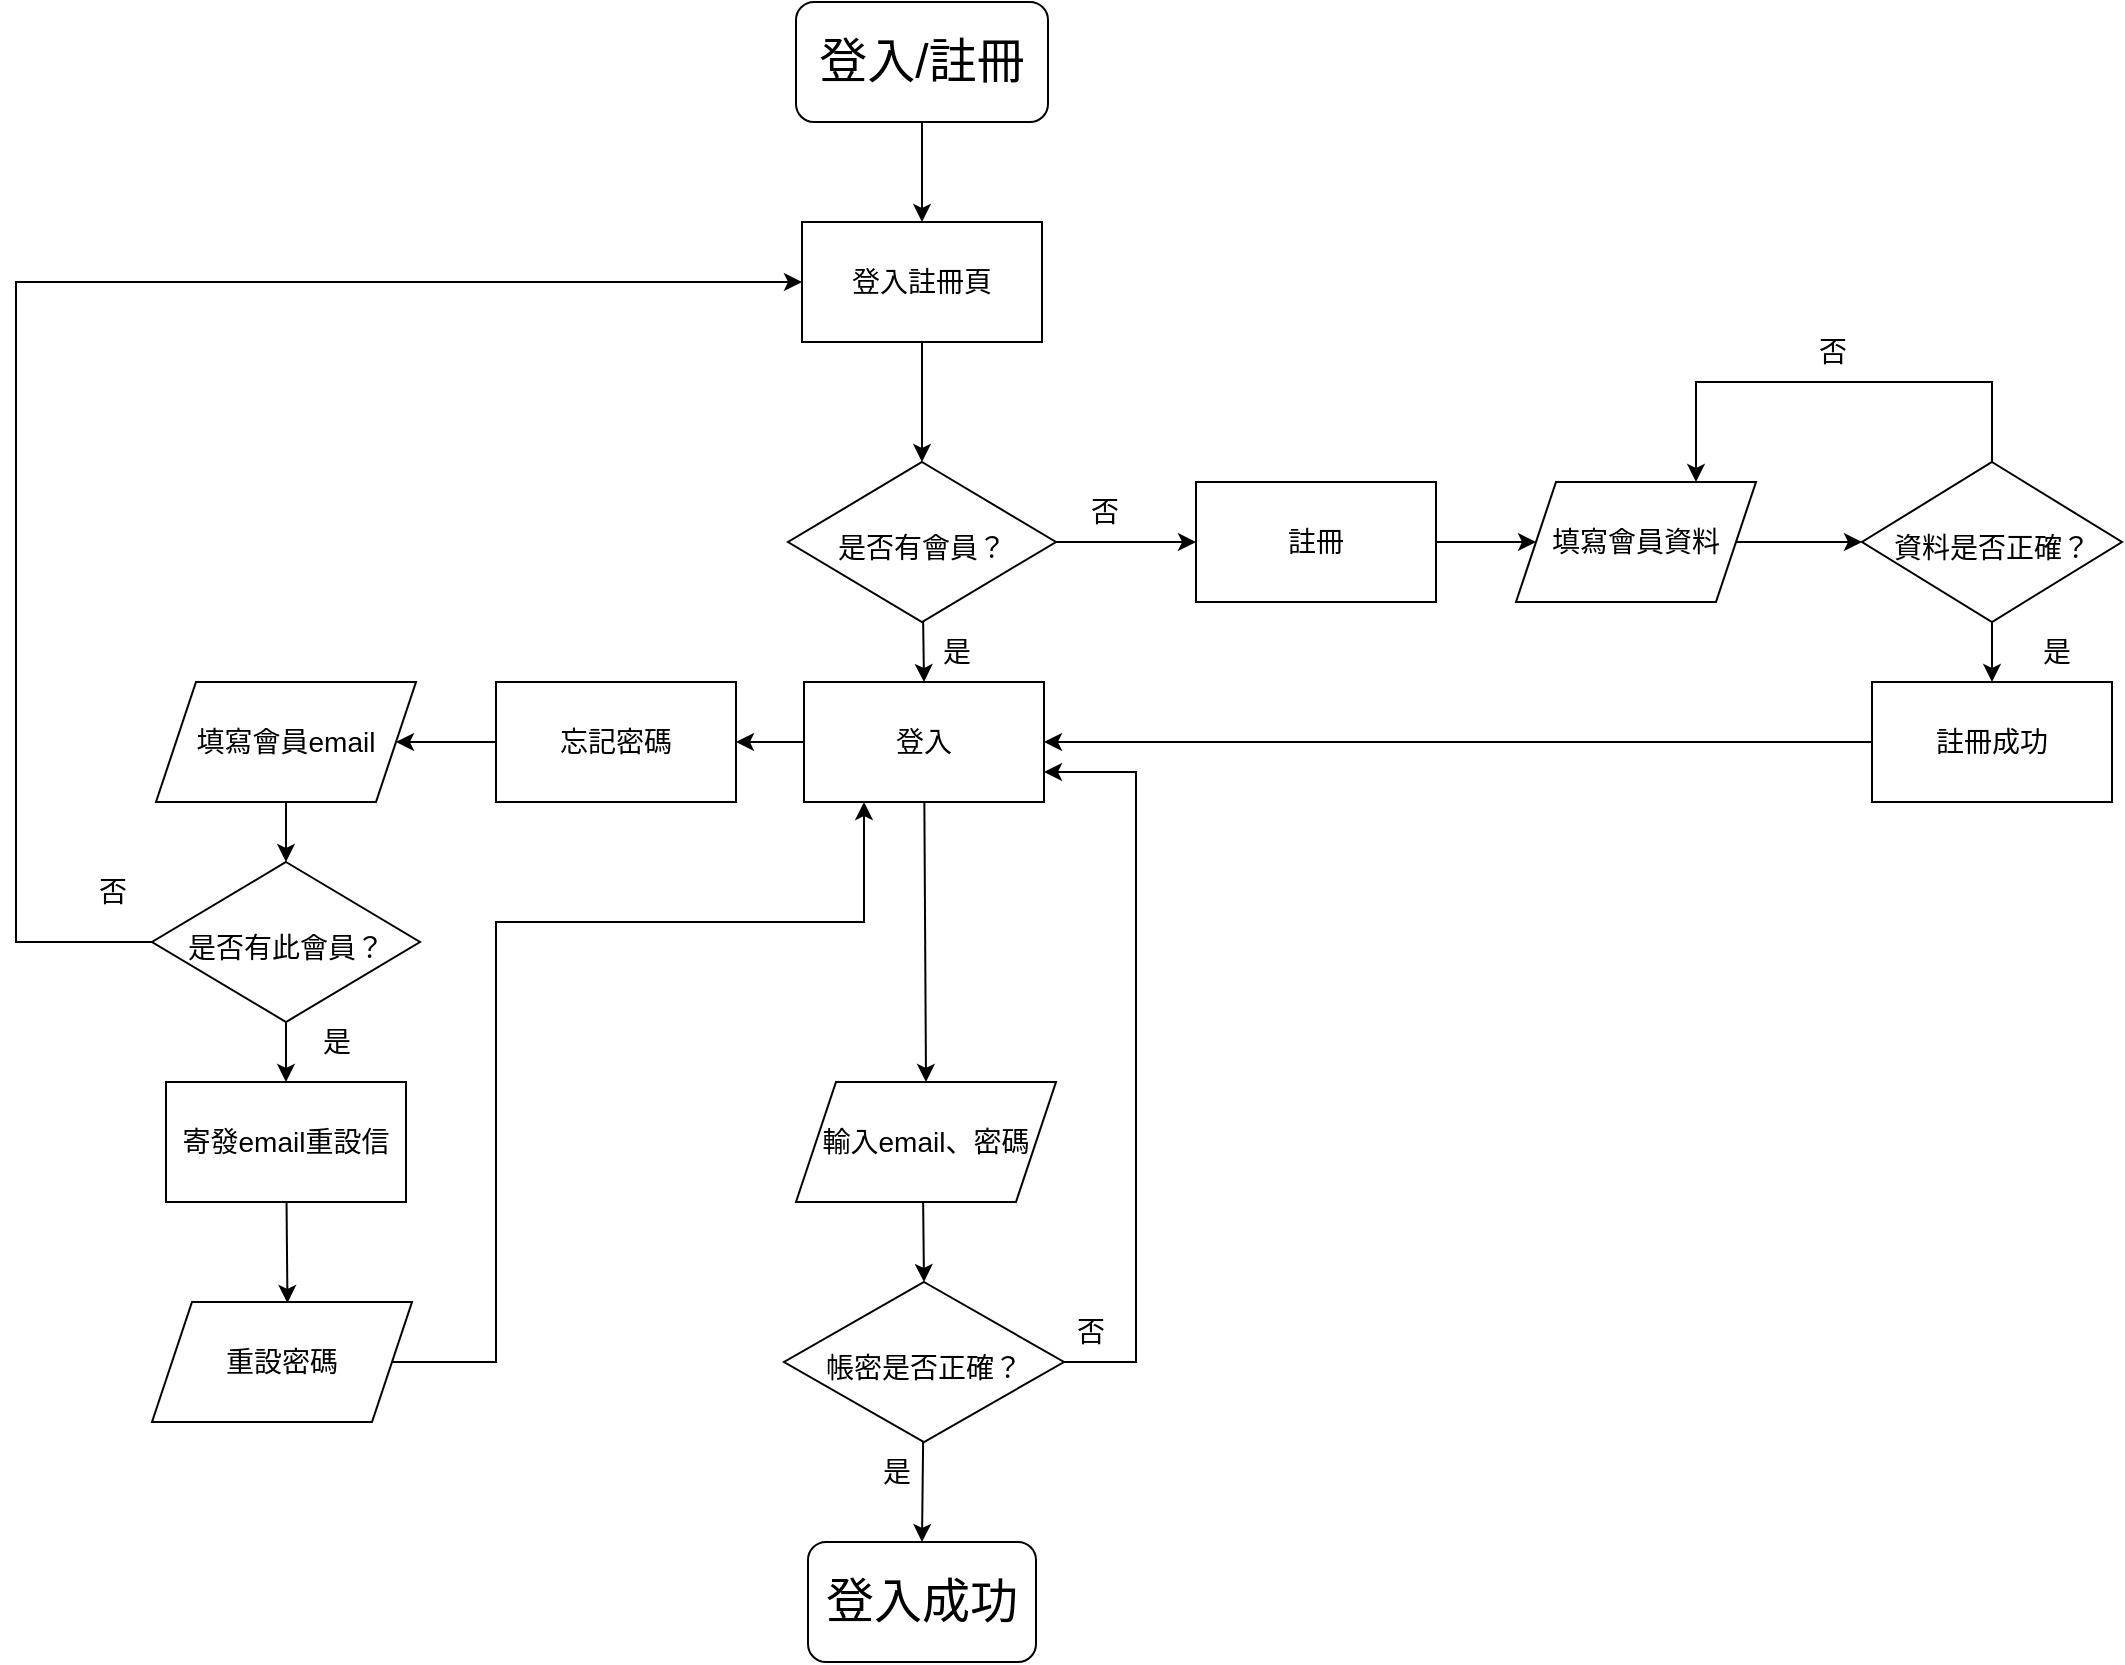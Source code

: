 <mxfile version="20.1.1" type="github"><diagram id="VXJa3HSxTeP06-adV4TN" name="Page-1"><mxGraphModel dx="3381" dy="1858" grid="1" gridSize="10" guides="1" tooltips="1" connect="1" arrows="1" fold="1" page="1" pageScale="1" pageWidth="1600" pageHeight="900" math="0" shadow="0"><root><mxCell id="0"/><mxCell id="1" parent="0"/><mxCell id="glmr9BxrNnxyivZ2eAfm-76" style="edgeStyle=none;rounded=0;orthogonalLoop=1;jettySize=auto;html=1;entryX=0.5;entryY=0;entryDx=0;entryDy=0;fontSize=14;" edge="1" parent="1" source="PhBX2D7lwxs2gd5kTWM1-1" target="glmr9BxrNnxyivZ2eAfm-75"><mxGeometry relative="1" as="geometry"/></mxCell><mxCell id="PhBX2D7lwxs2gd5kTWM1-1" value="&lt;font style=&quot;font-size: 24px;&quot;&gt;登入/註冊&lt;/font&gt;" style="rounded=1;whiteSpace=wrap;html=1;" parent="1" vertex="1"><mxGeometry x="350" y="-70" width="126" height="60" as="geometry"/></mxCell><mxCell id="glmr9BxrNnxyivZ2eAfm-1" value="&lt;font style=&quot;font-size: 24px;&quot;&gt;登入成功&lt;/font&gt;" style="rounded=1;whiteSpace=wrap;html=1;" vertex="1" parent="1"><mxGeometry x="356" y="700" width="114" height="60" as="geometry"/></mxCell><mxCell id="glmr9BxrNnxyivZ2eAfm-7" style="edgeStyle=none;rounded=0;orthogonalLoop=1;jettySize=auto;html=1;exitX=1;exitY=0.5;exitDx=0;exitDy=0;entryX=0;entryY=0.5;entryDx=0;entryDy=0;fontSize=14;" edge="1" parent="1" source="glmr9BxrNnxyivZ2eAfm-2" target="glmr9BxrNnxyivZ2eAfm-5"><mxGeometry relative="1" as="geometry"/></mxCell><mxCell id="glmr9BxrNnxyivZ2eAfm-16" style="edgeStyle=none;rounded=0;orthogonalLoop=1;jettySize=auto;html=1;entryX=0.5;entryY=0;entryDx=0;entryDy=0;fontSize=14;" edge="1" parent="1" source="glmr9BxrNnxyivZ2eAfm-2" target="glmr9BxrNnxyivZ2eAfm-4"><mxGeometry relative="1" as="geometry"/></mxCell><mxCell id="glmr9BxrNnxyivZ2eAfm-2" value="&lt;font style=&quot;font-size: 14px;&quot;&gt;是否有會員？&lt;/font&gt;" style="rhombus;whiteSpace=wrap;html=1;fontSize=24;" vertex="1" parent="1"><mxGeometry x="346" y="160" width="134" height="80" as="geometry"/></mxCell><mxCell id="glmr9BxrNnxyivZ2eAfm-46" style="edgeStyle=none;rounded=0;orthogonalLoop=1;jettySize=auto;html=1;entryX=0.5;entryY=0;entryDx=0;entryDy=0;fontSize=14;" edge="1" parent="1" source="glmr9BxrNnxyivZ2eAfm-4" target="glmr9BxrNnxyivZ2eAfm-17"><mxGeometry relative="1" as="geometry"/></mxCell><mxCell id="glmr9BxrNnxyivZ2eAfm-70" style="edgeStyle=none;rounded=0;orthogonalLoop=1;jettySize=auto;html=1;entryX=1;entryY=0.5;entryDx=0;entryDy=0;fontSize=14;" edge="1" parent="1" source="glmr9BxrNnxyivZ2eAfm-4" target="glmr9BxrNnxyivZ2eAfm-8"><mxGeometry relative="1" as="geometry"/></mxCell><mxCell id="glmr9BxrNnxyivZ2eAfm-4" value="登入" style="rounded=0;whiteSpace=wrap;html=1;fontSize=14;" vertex="1" parent="1"><mxGeometry x="354" y="270" width="120" height="60" as="geometry"/></mxCell><mxCell id="glmr9BxrNnxyivZ2eAfm-11" style="edgeStyle=none;rounded=0;orthogonalLoop=1;jettySize=auto;html=1;fontSize=14;" edge="1" parent="1" source="glmr9BxrNnxyivZ2eAfm-5" target="glmr9BxrNnxyivZ2eAfm-9"><mxGeometry relative="1" as="geometry"/></mxCell><mxCell id="glmr9BxrNnxyivZ2eAfm-5" value="註冊" style="rounded=0;whiteSpace=wrap;html=1;fontSize=14;" vertex="1" parent="1"><mxGeometry x="550" y="170" width="120" height="60" as="geometry"/></mxCell><mxCell id="glmr9BxrNnxyivZ2eAfm-72" style="edgeStyle=none;rounded=0;orthogonalLoop=1;jettySize=auto;html=1;entryX=1;entryY=0.5;entryDx=0;entryDy=0;fontSize=14;" edge="1" parent="1" source="glmr9BxrNnxyivZ2eAfm-8" target="glmr9BxrNnxyivZ2eAfm-45"><mxGeometry relative="1" as="geometry"/></mxCell><mxCell id="glmr9BxrNnxyivZ2eAfm-8" value="忘記密碼" style="rounded=0;whiteSpace=wrap;html=1;fontSize=14;" vertex="1" parent="1"><mxGeometry x="200" y="270" width="120" height="60" as="geometry"/></mxCell><mxCell id="glmr9BxrNnxyivZ2eAfm-30" style="edgeStyle=none;rounded=0;orthogonalLoop=1;jettySize=auto;html=1;fontSize=14;" edge="1" parent="1" source="glmr9BxrNnxyivZ2eAfm-9" target="glmr9BxrNnxyivZ2eAfm-29"><mxGeometry relative="1" as="geometry"/></mxCell><mxCell id="glmr9BxrNnxyivZ2eAfm-9" value="填寫會員資料" style="shape=parallelogram;perimeter=parallelogramPerimeter;whiteSpace=wrap;html=1;fixedSize=1;fontSize=14;" vertex="1" parent="1"><mxGeometry x="710" y="170" width="120" height="60" as="geometry"/></mxCell><mxCell id="glmr9BxrNnxyivZ2eAfm-12" value="是" style="text;html=1;resizable=0;autosize=1;align=center;verticalAlign=middle;points=[];fillColor=none;strokeColor=none;rounded=0;fontSize=14;" vertex="1" parent="1"><mxGeometry x="410" y="240" width="40" height="30" as="geometry"/></mxCell><mxCell id="glmr9BxrNnxyivZ2eAfm-13" value="否" style="text;html=1;resizable=0;autosize=1;align=center;verticalAlign=middle;points=[];fillColor=none;strokeColor=none;rounded=0;fontSize=14;" vertex="1" parent="1"><mxGeometry x="484" y="170" width="40" height="30" as="geometry"/></mxCell><mxCell id="glmr9BxrNnxyivZ2eAfm-23" style="edgeStyle=none;rounded=0;orthogonalLoop=1;jettySize=auto;html=1;entryX=0.5;entryY=0;entryDx=0;entryDy=0;fontSize=14;exitX=0.489;exitY=1.005;exitDx=0;exitDy=0;exitPerimeter=0;" edge="1" parent="1" source="glmr9BxrNnxyivZ2eAfm-17" target="glmr9BxrNnxyivZ2eAfm-22"><mxGeometry relative="1" as="geometry"/></mxCell><mxCell id="glmr9BxrNnxyivZ2eAfm-17" value="輸入email、密碼" style="shape=parallelogram;perimeter=parallelogramPerimeter;whiteSpace=wrap;html=1;fixedSize=1;fontSize=14;" vertex="1" parent="1"><mxGeometry x="350" y="470" width="130" height="60" as="geometry"/></mxCell><mxCell id="glmr9BxrNnxyivZ2eAfm-38" style="edgeStyle=none;rounded=0;orthogonalLoop=1;jettySize=auto;html=1;entryX=0.5;entryY=0;entryDx=0;entryDy=0;fontSize=14;" edge="1" parent="1" source="glmr9BxrNnxyivZ2eAfm-22" target="glmr9BxrNnxyivZ2eAfm-1"><mxGeometry relative="1" as="geometry"/></mxCell><mxCell id="glmr9BxrNnxyivZ2eAfm-64" style="edgeStyle=none;rounded=0;orthogonalLoop=1;jettySize=auto;html=1;fontSize=14;entryX=1;entryY=0.75;entryDx=0;entryDy=0;" edge="1" parent="1" source="glmr9BxrNnxyivZ2eAfm-22" target="glmr9BxrNnxyivZ2eAfm-4"><mxGeometry relative="1" as="geometry"><mxPoint x="520" y="320" as="targetPoint"/><Array as="points"><mxPoint x="520" y="610"/><mxPoint x="520" y="315"/></Array></mxGeometry></mxCell><mxCell id="glmr9BxrNnxyivZ2eAfm-22" value="&lt;font style=&quot;font-size: 14px;&quot;&gt;帳密是否正確？&lt;br&gt;&lt;/font&gt;" style="rhombus;whiteSpace=wrap;html=1;fontSize=24;" vertex="1" parent="1"><mxGeometry x="344" y="570" width="140" height="80" as="geometry"/></mxCell><mxCell id="glmr9BxrNnxyivZ2eAfm-24" value="否" style="text;html=1;resizable=0;autosize=1;align=center;verticalAlign=middle;points=[];fillColor=none;strokeColor=none;rounded=0;fontSize=14;" vertex="1" parent="1"><mxGeometry x="477" y="580" width="40" height="30" as="geometry"/></mxCell><mxCell id="glmr9BxrNnxyivZ2eAfm-25" value="是" style="text;html=1;resizable=0;autosize=1;align=center;verticalAlign=middle;points=[];fillColor=none;strokeColor=none;rounded=0;fontSize=14;" vertex="1" parent="1"><mxGeometry x="380" y="650" width="40" height="30" as="geometry"/></mxCell><mxCell id="glmr9BxrNnxyivZ2eAfm-36" style="edgeStyle=none;rounded=0;orthogonalLoop=1;jettySize=auto;html=1;entryX=1;entryY=0.5;entryDx=0;entryDy=0;fontSize=14;" edge="1" parent="1" source="glmr9BxrNnxyivZ2eAfm-26" target="glmr9BxrNnxyivZ2eAfm-4"><mxGeometry relative="1" as="geometry"/></mxCell><mxCell id="glmr9BxrNnxyivZ2eAfm-26" value="註冊成功" style="rounded=0;whiteSpace=wrap;html=1;fontSize=14;" vertex="1" parent="1"><mxGeometry x="888" y="270" width="120" height="60" as="geometry"/></mxCell><mxCell id="glmr9BxrNnxyivZ2eAfm-31" style="edgeStyle=none;rounded=0;orthogonalLoop=1;jettySize=auto;html=1;entryX=0.5;entryY=0;entryDx=0;entryDy=0;fontSize=14;" edge="1" parent="1" source="glmr9BxrNnxyivZ2eAfm-29" target="glmr9BxrNnxyivZ2eAfm-26"><mxGeometry relative="1" as="geometry"/></mxCell><mxCell id="glmr9BxrNnxyivZ2eAfm-35" style="edgeStyle=none;rounded=0;orthogonalLoop=1;jettySize=auto;html=1;fontSize=14;exitX=0.5;exitY=0;exitDx=0;exitDy=0;entryX=0.75;entryY=0;entryDx=0;entryDy=0;" edge="1" parent="1" source="glmr9BxrNnxyivZ2eAfm-29" target="glmr9BxrNnxyivZ2eAfm-9"><mxGeometry relative="1" as="geometry"><Array as="points"><mxPoint x="948" y="120"/><mxPoint x="800" y="120"/></Array></mxGeometry></mxCell><mxCell id="glmr9BxrNnxyivZ2eAfm-29" value="&lt;font style=&quot;font-size: 14px;&quot;&gt;資料是否正確？&lt;br&gt;&lt;/font&gt;" style="rhombus;whiteSpace=wrap;html=1;fontSize=24;" vertex="1" parent="1"><mxGeometry x="883" y="160" width="130" height="80" as="geometry"/></mxCell><mxCell id="glmr9BxrNnxyivZ2eAfm-32" value="是" style="text;html=1;resizable=0;autosize=1;align=center;verticalAlign=middle;points=[];fillColor=none;strokeColor=none;rounded=0;fontSize=14;" vertex="1" parent="1"><mxGeometry x="960" y="240" width="40" height="30" as="geometry"/></mxCell><mxCell id="glmr9BxrNnxyivZ2eAfm-34" value="否" style="text;html=1;resizable=0;autosize=1;align=center;verticalAlign=middle;points=[];fillColor=none;strokeColor=none;rounded=0;fontSize=14;" vertex="1" parent="1"><mxGeometry x="848" y="90" width="40" height="30" as="geometry"/></mxCell><mxCell id="glmr9BxrNnxyivZ2eAfm-73" style="edgeStyle=none;rounded=0;orthogonalLoop=1;jettySize=auto;html=1;entryX=0.5;entryY=0;entryDx=0;entryDy=0;fontSize=14;" edge="1" parent="1" source="glmr9BxrNnxyivZ2eAfm-45" target="glmr9BxrNnxyivZ2eAfm-51"><mxGeometry relative="1" as="geometry"/></mxCell><mxCell id="glmr9BxrNnxyivZ2eAfm-45" value="填寫會員email" style="shape=parallelogram;perimeter=parallelogramPerimeter;whiteSpace=wrap;html=1;fixedSize=1;fontSize=14;" vertex="1" parent="1"><mxGeometry x="30" y="270" width="130" height="60" as="geometry"/></mxCell><mxCell id="glmr9BxrNnxyivZ2eAfm-69" style="edgeStyle=none;rounded=0;orthogonalLoop=1;jettySize=auto;html=1;entryX=0.521;entryY=0.008;entryDx=0;entryDy=0;entryPerimeter=0;fontSize=14;" edge="1" parent="1" source="glmr9BxrNnxyivZ2eAfm-47" target="glmr9BxrNnxyivZ2eAfm-50"><mxGeometry relative="1" as="geometry"/></mxCell><mxCell id="glmr9BxrNnxyivZ2eAfm-47" value="寄發email重設信" style="whiteSpace=wrap;html=1;fontSize=14;" vertex="1" parent="1"><mxGeometry x="35" y="470" width="120" height="60" as="geometry"/></mxCell><mxCell id="glmr9BxrNnxyivZ2eAfm-67" style="edgeStyle=none;rounded=0;orthogonalLoop=1;jettySize=auto;html=1;fontSize=14;entryX=0.25;entryY=1;entryDx=0;entryDy=0;" edge="1" parent="1" source="glmr9BxrNnxyivZ2eAfm-50" target="glmr9BxrNnxyivZ2eAfm-4"><mxGeometry relative="1" as="geometry"><mxPoint x="250" y="610" as="targetPoint"/><Array as="points"><mxPoint x="200" y="610"/><mxPoint x="200" y="390"/><mxPoint x="384" y="390"/></Array></mxGeometry></mxCell><mxCell id="glmr9BxrNnxyivZ2eAfm-50" value="重設密碼" style="shape=parallelogram;perimeter=parallelogramPerimeter;whiteSpace=wrap;html=1;fixedSize=1;fontSize=14;" vertex="1" parent="1"><mxGeometry x="28" y="580" width="130" height="60" as="geometry"/></mxCell><mxCell id="glmr9BxrNnxyivZ2eAfm-66" style="edgeStyle=none;rounded=0;orthogonalLoop=1;jettySize=auto;html=1;exitX=0;exitY=0.5;exitDx=0;exitDy=0;fontSize=14;entryX=0;entryY=0.5;entryDx=0;entryDy=0;" edge="1" parent="1" source="glmr9BxrNnxyivZ2eAfm-51" target="glmr9BxrNnxyivZ2eAfm-75"><mxGeometry relative="1" as="geometry"><mxPoint x="340" y="200" as="targetPoint"/><Array as="points"><mxPoint x="-40" y="400"/><mxPoint x="-40" y="70"/></Array></mxGeometry></mxCell><mxCell id="glmr9BxrNnxyivZ2eAfm-68" style="edgeStyle=none;rounded=0;orthogonalLoop=1;jettySize=auto;html=1;entryX=0.5;entryY=0;entryDx=0;entryDy=0;fontSize=14;" edge="1" parent="1" source="glmr9BxrNnxyivZ2eAfm-51" target="glmr9BxrNnxyivZ2eAfm-47"><mxGeometry relative="1" as="geometry"/></mxCell><mxCell id="glmr9BxrNnxyivZ2eAfm-51" value="&lt;font style=&quot;font-size: 14px;&quot;&gt;是否有此會員？&lt;/font&gt;" style="rhombus;whiteSpace=wrap;html=1;fontSize=24;" vertex="1" parent="1"><mxGeometry x="28" y="360" width="134" height="80" as="geometry"/></mxCell><mxCell id="glmr9BxrNnxyivZ2eAfm-53" value="是" style="text;html=1;resizable=0;autosize=1;align=center;verticalAlign=middle;points=[];fillColor=none;strokeColor=none;rounded=0;fontSize=14;" vertex="1" parent="1"><mxGeometry x="100" y="435" width="40" height="30" as="geometry"/></mxCell><mxCell id="glmr9BxrNnxyivZ2eAfm-55" value="否" style="text;html=1;resizable=0;autosize=1;align=center;verticalAlign=middle;points=[];fillColor=none;strokeColor=none;rounded=0;fontSize=14;" vertex="1" parent="1"><mxGeometry x="-12" y="360" width="40" height="30" as="geometry"/></mxCell><mxCell id="glmr9BxrNnxyivZ2eAfm-65" style="edgeStyle=none;rounded=0;orthogonalLoop=1;jettySize=auto;html=1;exitX=1;exitY=0;exitDx=0;exitDy=0;fontSize=14;" edge="1" parent="1"><mxGeometry relative="1" as="geometry"><mxPoint x="122.5" y="700" as="sourcePoint"/><mxPoint x="122.5" y="700" as="targetPoint"/></mxGeometry></mxCell><mxCell id="glmr9BxrNnxyivZ2eAfm-77" style="edgeStyle=none;rounded=0;orthogonalLoop=1;jettySize=auto;html=1;exitX=0.5;exitY=1;exitDx=0;exitDy=0;entryX=0.5;entryY=0;entryDx=0;entryDy=0;fontSize=14;" edge="1" parent="1" source="glmr9BxrNnxyivZ2eAfm-75" target="glmr9BxrNnxyivZ2eAfm-2"><mxGeometry relative="1" as="geometry"/></mxCell><mxCell id="glmr9BxrNnxyivZ2eAfm-75" value="登入註冊頁" style="rounded=0;whiteSpace=wrap;html=1;fontSize=14;" vertex="1" parent="1"><mxGeometry x="353" y="40" width="120" height="60" as="geometry"/></mxCell></root></mxGraphModel></diagram></mxfile>